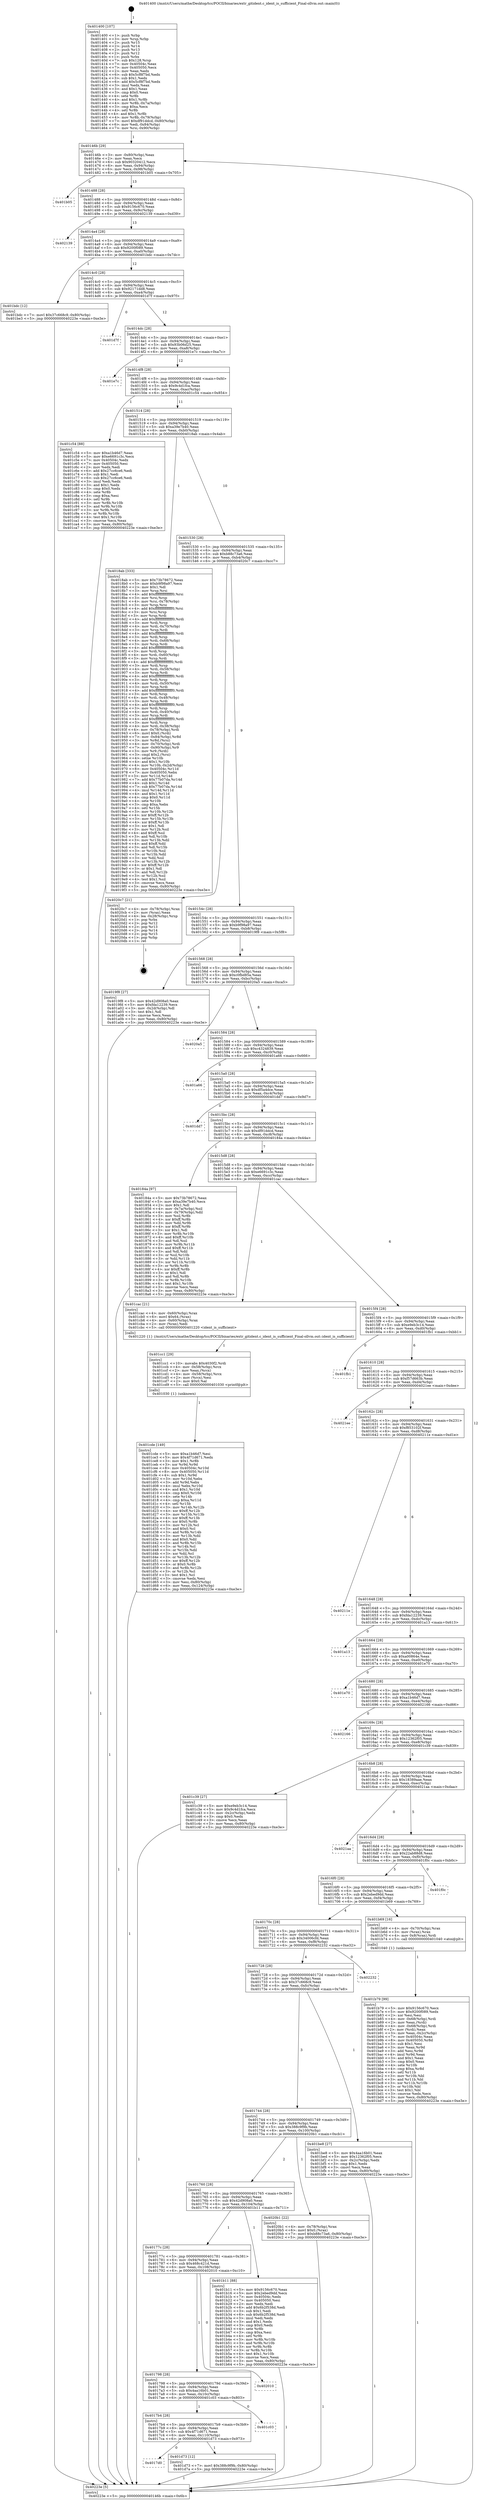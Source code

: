 digraph "0x401400" {
  label = "0x401400 (/mnt/c/Users/mathe/Desktop/tcc/POCII/binaries/extr_gitident.c_ident_is_sufficient_Final-ollvm.out::main(0))"
  labelloc = "t"
  node[shape=record]

  Entry [label="",width=0.3,height=0.3,shape=circle,fillcolor=black,style=filled]
  "0x40146b" [label="{
     0x40146b [29]\l
     | [instrs]\l
     &nbsp;&nbsp;0x40146b \<+3\>: mov -0x80(%rbp),%eax\l
     &nbsp;&nbsp;0x40146e \<+2\>: mov %eax,%ecx\l
     &nbsp;&nbsp;0x401470 \<+6\>: sub $0x90320412,%ecx\l
     &nbsp;&nbsp;0x401476 \<+6\>: mov %eax,-0x94(%rbp)\l
     &nbsp;&nbsp;0x40147c \<+6\>: mov %ecx,-0x98(%rbp)\l
     &nbsp;&nbsp;0x401482 \<+6\>: je 0000000000401b05 \<main+0x705\>\l
  }"]
  "0x401b05" [label="{
     0x401b05\l
  }", style=dashed]
  "0x401488" [label="{
     0x401488 [28]\l
     | [instrs]\l
     &nbsp;&nbsp;0x401488 \<+5\>: jmp 000000000040148d \<main+0x8d\>\l
     &nbsp;&nbsp;0x40148d \<+6\>: mov -0x94(%rbp),%eax\l
     &nbsp;&nbsp;0x401493 \<+5\>: sub $0x9156c670,%eax\l
     &nbsp;&nbsp;0x401498 \<+6\>: mov %eax,-0x9c(%rbp)\l
     &nbsp;&nbsp;0x40149e \<+6\>: je 0000000000402139 \<main+0xd39\>\l
  }"]
  Exit [label="",width=0.3,height=0.3,shape=circle,fillcolor=black,style=filled,peripheries=2]
  "0x402139" [label="{
     0x402139\l
  }", style=dashed]
  "0x4014a4" [label="{
     0x4014a4 [28]\l
     | [instrs]\l
     &nbsp;&nbsp;0x4014a4 \<+5\>: jmp 00000000004014a9 \<main+0xa9\>\l
     &nbsp;&nbsp;0x4014a9 \<+6\>: mov -0x94(%rbp),%eax\l
     &nbsp;&nbsp;0x4014af \<+5\>: sub $0x9200f089,%eax\l
     &nbsp;&nbsp;0x4014b4 \<+6\>: mov %eax,-0xa0(%rbp)\l
     &nbsp;&nbsp;0x4014ba \<+6\>: je 0000000000401bdc \<main+0x7dc\>\l
  }"]
  "0x4017d0" [label="{
     0x4017d0\l
  }", style=dashed]
  "0x401bdc" [label="{
     0x401bdc [12]\l
     | [instrs]\l
     &nbsp;&nbsp;0x401bdc \<+7\>: movl $0x37c668c9,-0x80(%rbp)\l
     &nbsp;&nbsp;0x401be3 \<+5\>: jmp 000000000040223e \<main+0xe3e\>\l
  }"]
  "0x4014c0" [label="{
     0x4014c0 [28]\l
     | [instrs]\l
     &nbsp;&nbsp;0x4014c0 \<+5\>: jmp 00000000004014c5 \<main+0xc5\>\l
     &nbsp;&nbsp;0x4014c5 \<+6\>: mov -0x94(%rbp),%eax\l
     &nbsp;&nbsp;0x4014cb \<+5\>: sub $0x92171dd8,%eax\l
     &nbsp;&nbsp;0x4014d0 \<+6\>: mov %eax,-0xa4(%rbp)\l
     &nbsp;&nbsp;0x4014d6 \<+6\>: je 0000000000401d7f \<main+0x97f\>\l
  }"]
  "0x401d73" [label="{
     0x401d73 [12]\l
     | [instrs]\l
     &nbsp;&nbsp;0x401d73 \<+7\>: movl $0x388c9f9b,-0x80(%rbp)\l
     &nbsp;&nbsp;0x401d7a \<+5\>: jmp 000000000040223e \<main+0xe3e\>\l
  }"]
  "0x401d7f" [label="{
     0x401d7f\l
  }", style=dashed]
  "0x4014dc" [label="{
     0x4014dc [28]\l
     | [instrs]\l
     &nbsp;&nbsp;0x4014dc \<+5\>: jmp 00000000004014e1 \<main+0xe1\>\l
     &nbsp;&nbsp;0x4014e1 \<+6\>: mov -0x94(%rbp),%eax\l
     &nbsp;&nbsp;0x4014e7 \<+5\>: sub $0x93b06d25,%eax\l
     &nbsp;&nbsp;0x4014ec \<+6\>: mov %eax,-0xa8(%rbp)\l
     &nbsp;&nbsp;0x4014f2 \<+6\>: je 0000000000401e7c \<main+0xa7c\>\l
  }"]
  "0x4017b4" [label="{
     0x4017b4 [28]\l
     | [instrs]\l
     &nbsp;&nbsp;0x4017b4 \<+5\>: jmp 00000000004017b9 \<main+0x3b9\>\l
     &nbsp;&nbsp;0x4017b9 \<+6\>: mov -0x94(%rbp),%eax\l
     &nbsp;&nbsp;0x4017bf \<+5\>: sub $0x4f71d671,%eax\l
     &nbsp;&nbsp;0x4017c4 \<+6\>: mov %eax,-0x110(%rbp)\l
     &nbsp;&nbsp;0x4017ca \<+6\>: je 0000000000401d73 \<main+0x973\>\l
  }"]
  "0x401e7c" [label="{
     0x401e7c\l
  }", style=dashed]
  "0x4014f8" [label="{
     0x4014f8 [28]\l
     | [instrs]\l
     &nbsp;&nbsp;0x4014f8 \<+5\>: jmp 00000000004014fd \<main+0xfd\>\l
     &nbsp;&nbsp;0x4014fd \<+6\>: mov -0x94(%rbp),%eax\l
     &nbsp;&nbsp;0x401503 \<+5\>: sub $0x9c4d1fca,%eax\l
     &nbsp;&nbsp;0x401508 \<+6\>: mov %eax,-0xac(%rbp)\l
     &nbsp;&nbsp;0x40150e \<+6\>: je 0000000000401c54 \<main+0x854\>\l
  }"]
  "0x401c03" [label="{
     0x401c03\l
  }", style=dashed]
  "0x401c54" [label="{
     0x401c54 [88]\l
     | [instrs]\l
     &nbsp;&nbsp;0x401c54 \<+5\>: mov $0xa1b46d7,%eax\l
     &nbsp;&nbsp;0x401c59 \<+5\>: mov $0xe6691c3c,%ecx\l
     &nbsp;&nbsp;0x401c5e \<+7\>: mov 0x40504c,%edx\l
     &nbsp;&nbsp;0x401c65 \<+7\>: mov 0x405050,%esi\l
     &nbsp;&nbsp;0x401c6c \<+2\>: mov %edx,%edi\l
     &nbsp;&nbsp;0x401c6e \<+6\>: add $0x27cc6ce6,%edi\l
     &nbsp;&nbsp;0x401c74 \<+3\>: sub $0x1,%edi\l
     &nbsp;&nbsp;0x401c77 \<+6\>: sub $0x27cc6ce6,%edi\l
     &nbsp;&nbsp;0x401c7d \<+3\>: imul %edi,%edx\l
     &nbsp;&nbsp;0x401c80 \<+3\>: and $0x1,%edx\l
     &nbsp;&nbsp;0x401c83 \<+3\>: cmp $0x0,%edx\l
     &nbsp;&nbsp;0x401c86 \<+4\>: sete %r8b\l
     &nbsp;&nbsp;0x401c8a \<+3\>: cmp $0xa,%esi\l
     &nbsp;&nbsp;0x401c8d \<+4\>: setl %r9b\l
     &nbsp;&nbsp;0x401c91 \<+3\>: mov %r8b,%r10b\l
     &nbsp;&nbsp;0x401c94 \<+3\>: and %r9b,%r10b\l
     &nbsp;&nbsp;0x401c97 \<+3\>: xor %r9b,%r8b\l
     &nbsp;&nbsp;0x401c9a \<+3\>: or %r8b,%r10b\l
     &nbsp;&nbsp;0x401c9d \<+4\>: test $0x1,%r10b\l
     &nbsp;&nbsp;0x401ca1 \<+3\>: cmovne %ecx,%eax\l
     &nbsp;&nbsp;0x401ca4 \<+3\>: mov %eax,-0x80(%rbp)\l
     &nbsp;&nbsp;0x401ca7 \<+5\>: jmp 000000000040223e \<main+0xe3e\>\l
  }"]
  "0x401514" [label="{
     0x401514 [28]\l
     | [instrs]\l
     &nbsp;&nbsp;0x401514 \<+5\>: jmp 0000000000401519 \<main+0x119\>\l
     &nbsp;&nbsp;0x401519 \<+6\>: mov -0x94(%rbp),%eax\l
     &nbsp;&nbsp;0x40151f \<+5\>: sub $0xa39e7b40,%eax\l
     &nbsp;&nbsp;0x401524 \<+6\>: mov %eax,-0xb0(%rbp)\l
     &nbsp;&nbsp;0x40152a \<+6\>: je 00000000004018ab \<main+0x4ab\>\l
  }"]
  "0x401798" [label="{
     0x401798 [28]\l
     | [instrs]\l
     &nbsp;&nbsp;0x401798 \<+5\>: jmp 000000000040179d \<main+0x39d\>\l
     &nbsp;&nbsp;0x40179d \<+6\>: mov -0x94(%rbp),%eax\l
     &nbsp;&nbsp;0x4017a3 \<+5\>: sub $0x4aa16b01,%eax\l
     &nbsp;&nbsp;0x4017a8 \<+6\>: mov %eax,-0x10c(%rbp)\l
     &nbsp;&nbsp;0x4017ae \<+6\>: je 0000000000401c03 \<main+0x803\>\l
  }"]
  "0x4018ab" [label="{
     0x4018ab [333]\l
     | [instrs]\l
     &nbsp;&nbsp;0x4018ab \<+5\>: mov $0x73b78672,%eax\l
     &nbsp;&nbsp;0x4018b0 \<+5\>: mov $0xb9f98a97,%ecx\l
     &nbsp;&nbsp;0x4018b5 \<+2\>: mov $0x1,%dl\l
     &nbsp;&nbsp;0x4018b7 \<+3\>: mov %rsp,%rsi\l
     &nbsp;&nbsp;0x4018ba \<+4\>: add $0xfffffffffffffff0,%rsi\l
     &nbsp;&nbsp;0x4018be \<+3\>: mov %rsi,%rsp\l
     &nbsp;&nbsp;0x4018c1 \<+4\>: mov %rsi,-0x78(%rbp)\l
     &nbsp;&nbsp;0x4018c5 \<+3\>: mov %rsp,%rsi\l
     &nbsp;&nbsp;0x4018c8 \<+4\>: add $0xfffffffffffffff0,%rsi\l
     &nbsp;&nbsp;0x4018cc \<+3\>: mov %rsi,%rsp\l
     &nbsp;&nbsp;0x4018cf \<+3\>: mov %rsp,%rdi\l
     &nbsp;&nbsp;0x4018d2 \<+4\>: add $0xfffffffffffffff0,%rdi\l
     &nbsp;&nbsp;0x4018d6 \<+3\>: mov %rdi,%rsp\l
     &nbsp;&nbsp;0x4018d9 \<+4\>: mov %rdi,-0x70(%rbp)\l
     &nbsp;&nbsp;0x4018dd \<+3\>: mov %rsp,%rdi\l
     &nbsp;&nbsp;0x4018e0 \<+4\>: add $0xfffffffffffffff0,%rdi\l
     &nbsp;&nbsp;0x4018e4 \<+3\>: mov %rdi,%rsp\l
     &nbsp;&nbsp;0x4018e7 \<+4\>: mov %rdi,-0x68(%rbp)\l
     &nbsp;&nbsp;0x4018eb \<+3\>: mov %rsp,%rdi\l
     &nbsp;&nbsp;0x4018ee \<+4\>: add $0xfffffffffffffff0,%rdi\l
     &nbsp;&nbsp;0x4018f2 \<+3\>: mov %rdi,%rsp\l
     &nbsp;&nbsp;0x4018f5 \<+4\>: mov %rdi,-0x60(%rbp)\l
     &nbsp;&nbsp;0x4018f9 \<+3\>: mov %rsp,%rdi\l
     &nbsp;&nbsp;0x4018fc \<+4\>: add $0xfffffffffffffff0,%rdi\l
     &nbsp;&nbsp;0x401900 \<+3\>: mov %rdi,%rsp\l
     &nbsp;&nbsp;0x401903 \<+4\>: mov %rdi,-0x58(%rbp)\l
     &nbsp;&nbsp;0x401907 \<+3\>: mov %rsp,%rdi\l
     &nbsp;&nbsp;0x40190a \<+4\>: add $0xfffffffffffffff0,%rdi\l
     &nbsp;&nbsp;0x40190e \<+3\>: mov %rdi,%rsp\l
     &nbsp;&nbsp;0x401911 \<+4\>: mov %rdi,-0x50(%rbp)\l
     &nbsp;&nbsp;0x401915 \<+3\>: mov %rsp,%rdi\l
     &nbsp;&nbsp;0x401918 \<+4\>: add $0xfffffffffffffff0,%rdi\l
     &nbsp;&nbsp;0x40191c \<+3\>: mov %rdi,%rsp\l
     &nbsp;&nbsp;0x40191f \<+4\>: mov %rdi,-0x48(%rbp)\l
     &nbsp;&nbsp;0x401923 \<+3\>: mov %rsp,%rdi\l
     &nbsp;&nbsp;0x401926 \<+4\>: add $0xfffffffffffffff0,%rdi\l
     &nbsp;&nbsp;0x40192a \<+3\>: mov %rdi,%rsp\l
     &nbsp;&nbsp;0x40192d \<+4\>: mov %rdi,-0x40(%rbp)\l
     &nbsp;&nbsp;0x401931 \<+3\>: mov %rsp,%rdi\l
     &nbsp;&nbsp;0x401934 \<+4\>: add $0xfffffffffffffff0,%rdi\l
     &nbsp;&nbsp;0x401938 \<+3\>: mov %rdi,%rsp\l
     &nbsp;&nbsp;0x40193b \<+4\>: mov %rdi,-0x38(%rbp)\l
     &nbsp;&nbsp;0x40193f \<+4\>: mov -0x78(%rbp),%rdi\l
     &nbsp;&nbsp;0x401943 \<+6\>: movl $0x0,(%rdi)\l
     &nbsp;&nbsp;0x401949 \<+7\>: mov -0x84(%rbp),%r8d\l
     &nbsp;&nbsp;0x401950 \<+3\>: mov %r8d,(%rsi)\l
     &nbsp;&nbsp;0x401953 \<+4\>: mov -0x70(%rbp),%rdi\l
     &nbsp;&nbsp;0x401957 \<+7\>: mov -0x90(%rbp),%r9\l
     &nbsp;&nbsp;0x40195e \<+3\>: mov %r9,(%rdi)\l
     &nbsp;&nbsp;0x401961 \<+3\>: cmpl $0x2,(%rsi)\l
     &nbsp;&nbsp;0x401964 \<+4\>: setne %r10b\l
     &nbsp;&nbsp;0x401968 \<+4\>: and $0x1,%r10b\l
     &nbsp;&nbsp;0x40196c \<+4\>: mov %r10b,-0x2d(%rbp)\l
     &nbsp;&nbsp;0x401970 \<+8\>: mov 0x40504c,%r11d\l
     &nbsp;&nbsp;0x401978 \<+7\>: mov 0x405050,%ebx\l
     &nbsp;&nbsp;0x40197f \<+3\>: mov %r11d,%r14d\l
     &nbsp;&nbsp;0x401982 \<+7\>: add $0x77b07da,%r14d\l
     &nbsp;&nbsp;0x401989 \<+4\>: sub $0x1,%r14d\l
     &nbsp;&nbsp;0x40198d \<+7\>: sub $0x77b07da,%r14d\l
     &nbsp;&nbsp;0x401994 \<+4\>: imul %r14d,%r11d\l
     &nbsp;&nbsp;0x401998 \<+4\>: and $0x1,%r11d\l
     &nbsp;&nbsp;0x40199c \<+4\>: cmp $0x0,%r11d\l
     &nbsp;&nbsp;0x4019a0 \<+4\>: sete %r10b\l
     &nbsp;&nbsp;0x4019a4 \<+3\>: cmp $0xa,%ebx\l
     &nbsp;&nbsp;0x4019a7 \<+4\>: setl %r15b\l
     &nbsp;&nbsp;0x4019ab \<+3\>: mov %r10b,%r12b\l
     &nbsp;&nbsp;0x4019ae \<+4\>: xor $0xff,%r12b\l
     &nbsp;&nbsp;0x4019b2 \<+3\>: mov %r15b,%r13b\l
     &nbsp;&nbsp;0x4019b5 \<+4\>: xor $0xff,%r13b\l
     &nbsp;&nbsp;0x4019b9 \<+3\>: xor $0x1,%dl\l
     &nbsp;&nbsp;0x4019bc \<+3\>: mov %r12b,%sil\l
     &nbsp;&nbsp;0x4019bf \<+4\>: and $0xff,%sil\l
     &nbsp;&nbsp;0x4019c3 \<+3\>: and %dl,%r10b\l
     &nbsp;&nbsp;0x4019c6 \<+3\>: mov %r13b,%dil\l
     &nbsp;&nbsp;0x4019c9 \<+4\>: and $0xff,%dil\l
     &nbsp;&nbsp;0x4019cd \<+3\>: and %dl,%r15b\l
     &nbsp;&nbsp;0x4019d0 \<+3\>: or %r10b,%sil\l
     &nbsp;&nbsp;0x4019d3 \<+3\>: or %r15b,%dil\l
     &nbsp;&nbsp;0x4019d6 \<+3\>: xor %dil,%sil\l
     &nbsp;&nbsp;0x4019d9 \<+3\>: or %r13b,%r12b\l
     &nbsp;&nbsp;0x4019dc \<+4\>: xor $0xff,%r12b\l
     &nbsp;&nbsp;0x4019e0 \<+3\>: or $0x1,%dl\l
     &nbsp;&nbsp;0x4019e3 \<+3\>: and %dl,%r12b\l
     &nbsp;&nbsp;0x4019e6 \<+3\>: or %r12b,%sil\l
     &nbsp;&nbsp;0x4019e9 \<+4\>: test $0x1,%sil\l
     &nbsp;&nbsp;0x4019ed \<+3\>: cmovne %ecx,%eax\l
     &nbsp;&nbsp;0x4019f0 \<+3\>: mov %eax,-0x80(%rbp)\l
     &nbsp;&nbsp;0x4019f3 \<+5\>: jmp 000000000040223e \<main+0xe3e\>\l
  }"]
  "0x401530" [label="{
     0x401530 [28]\l
     | [instrs]\l
     &nbsp;&nbsp;0x401530 \<+5\>: jmp 0000000000401535 \<main+0x135\>\l
     &nbsp;&nbsp;0x401535 \<+6\>: mov -0x94(%rbp),%eax\l
     &nbsp;&nbsp;0x40153b \<+5\>: sub $0xb88c73a6,%eax\l
     &nbsp;&nbsp;0x401540 \<+6\>: mov %eax,-0xb4(%rbp)\l
     &nbsp;&nbsp;0x401546 \<+6\>: je 00000000004020c7 \<main+0xcc7\>\l
  }"]
  "0x402010" [label="{
     0x402010\l
  }", style=dashed]
  "0x4020c7" [label="{
     0x4020c7 [21]\l
     | [instrs]\l
     &nbsp;&nbsp;0x4020c7 \<+4\>: mov -0x78(%rbp),%rax\l
     &nbsp;&nbsp;0x4020cb \<+2\>: mov (%rax),%eax\l
     &nbsp;&nbsp;0x4020cd \<+4\>: lea -0x28(%rbp),%rsp\l
     &nbsp;&nbsp;0x4020d1 \<+1\>: pop %rbx\l
     &nbsp;&nbsp;0x4020d2 \<+2\>: pop %r12\l
     &nbsp;&nbsp;0x4020d4 \<+2\>: pop %r13\l
     &nbsp;&nbsp;0x4020d6 \<+2\>: pop %r14\l
     &nbsp;&nbsp;0x4020d8 \<+2\>: pop %r15\l
     &nbsp;&nbsp;0x4020da \<+1\>: pop %rbp\l
     &nbsp;&nbsp;0x4020db \<+1\>: ret\l
  }"]
  "0x40154c" [label="{
     0x40154c [28]\l
     | [instrs]\l
     &nbsp;&nbsp;0x40154c \<+5\>: jmp 0000000000401551 \<main+0x151\>\l
     &nbsp;&nbsp;0x401551 \<+6\>: mov -0x94(%rbp),%eax\l
     &nbsp;&nbsp;0x401557 \<+5\>: sub $0xb9f98a97,%eax\l
     &nbsp;&nbsp;0x40155c \<+6\>: mov %eax,-0xb8(%rbp)\l
     &nbsp;&nbsp;0x401562 \<+6\>: je 00000000004019f8 \<main+0x5f8\>\l
  }"]
  "0x401cde" [label="{
     0x401cde [149]\l
     | [instrs]\l
     &nbsp;&nbsp;0x401cde \<+5\>: mov $0xa1b46d7,%esi\l
     &nbsp;&nbsp;0x401ce3 \<+5\>: mov $0x4f71d671,%edx\l
     &nbsp;&nbsp;0x401ce8 \<+3\>: mov $0x1,%r8b\l
     &nbsp;&nbsp;0x401ceb \<+3\>: xor %r9d,%r9d\l
     &nbsp;&nbsp;0x401cee \<+8\>: mov 0x40504c,%r10d\l
     &nbsp;&nbsp;0x401cf6 \<+8\>: mov 0x405050,%r11d\l
     &nbsp;&nbsp;0x401cfe \<+4\>: sub $0x1,%r9d\l
     &nbsp;&nbsp;0x401d02 \<+3\>: mov %r10d,%ebx\l
     &nbsp;&nbsp;0x401d05 \<+3\>: add %r9d,%ebx\l
     &nbsp;&nbsp;0x401d08 \<+4\>: imul %ebx,%r10d\l
     &nbsp;&nbsp;0x401d0c \<+4\>: and $0x1,%r10d\l
     &nbsp;&nbsp;0x401d10 \<+4\>: cmp $0x0,%r10d\l
     &nbsp;&nbsp;0x401d14 \<+4\>: sete %r14b\l
     &nbsp;&nbsp;0x401d18 \<+4\>: cmp $0xa,%r11d\l
     &nbsp;&nbsp;0x401d1c \<+4\>: setl %r15b\l
     &nbsp;&nbsp;0x401d20 \<+3\>: mov %r14b,%r12b\l
     &nbsp;&nbsp;0x401d23 \<+4\>: xor $0xff,%r12b\l
     &nbsp;&nbsp;0x401d27 \<+3\>: mov %r15b,%r13b\l
     &nbsp;&nbsp;0x401d2a \<+4\>: xor $0xff,%r13b\l
     &nbsp;&nbsp;0x401d2e \<+4\>: xor $0x0,%r8b\l
     &nbsp;&nbsp;0x401d32 \<+3\>: mov %r12b,%cl\l
     &nbsp;&nbsp;0x401d35 \<+3\>: and $0x0,%cl\l
     &nbsp;&nbsp;0x401d38 \<+3\>: and %r8b,%r14b\l
     &nbsp;&nbsp;0x401d3b \<+3\>: mov %r13b,%dil\l
     &nbsp;&nbsp;0x401d3e \<+4\>: and $0x0,%dil\l
     &nbsp;&nbsp;0x401d42 \<+3\>: and %r8b,%r15b\l
     &nbsp;&nbsp;0x401d45 \<+3\>: or %r14b,%cl\l
     &nbsp;&nbsp;0x401d48 \<+3\>: or %r15b,%dil\l
     &nbsp;&nbsp;0x401d4b \<+3\>: xor %dil,%cl\l
     &nbsp;&nbsp;0x401d4e \<+3\>: or %r13b,%r12b\l
     &nbsp;&nbsp;0x401d51 \<+4\>: xor $0xff,%r12b\l
     &nbsp;&nbsp;0x401d55 \<+4\>: or $0x0,%r8b\l
     &nbsp;&nbsp;0x401d59 \<+3\>: and %r8b,%r12b\l
     &nbsp;&nbsp;0x401d5c \<+3\>: or %r12b,%cl\l
     &nbsp;&nbsp;0x401d5f \<+3\>: test $0x1,%cl\l
     &nbsp;&nbsp;0x401d62 \<+3\>: cmovne %edx,%esi\l
     &nbsp;&nbsp;0x401d65 \<+3\>: mov %esi,-0x80(%rbp)\l
     &nbsp;&nbsp;0x401d68 \<+6\>: mov %eax,-0x124(%rbp)\l
     &nbsp;&nbsp;0x401d6e \<+5\>: jmp 000000000040223e \<main+0xe3e\>\l
  }"]
  "0x4019f8" [label="{
     0x4019f8 [27]\l
     | [instrs]\l
     &nbsp;&nbsp;0x4019f8 \<+5\>: mov $0x42d908a0,%eax\l
     &nbsp;&nbsp;0x4019fd \<+5\>: mov $0xfda12239,%ecx\l
     &nbsp;&nbsp;0x401a02 \<+3\>: mov -0x2d(%rbp),%dl\l
     &nbsp;&nbsp;0x401a05 \<+3\>: test $0x1,%dl\l
     &nbsp;&nbsp;0x401a08 \<+3\>: cmovne %ecx,%eax\l
     &nbsp;&nbsp;0x401a0b \<+3\>: mov %eax,-0x80(%rbp)\l
     &nbsp;&nbsp;0x401a0e \<+5\>: jmp 000000000040223e \<main+0xe3e\>\l
  }"]
  "0x401568" [label="{
     0x401568 [28]\l
     | [instrs]\l
     &nbsp;&nbsp;0x401568 \<+5\>: jmp 000000000040156d \<main+0x16d\>\l
     &nbsp;&nbsp;0x40156d \<+6\>: mov -0x94(%rbp),%eax\l
     &nbsp;&nbsp;0x401573 \<+5\>: sub $0xc0fbd85a,%eax\l
     &nbsp;&nbsp;0x401578 \<+6\>: mov %eax,-0xbc(%rbp)\l
     &nbsp;&nbsp;0x40157e \<+6\>: je 00000000004020a5 \<main+0xca5\>\l
  }"]
  "0x401cc1" [label="{
     0x401cc1 [29]\l
     | [instrs]\l
     &nbsp;&nbsp;0x401cc1 \<+10\>: movabs $0x4030f2,%rdi\l
     &nbsp;&nbsp;0x401ccb \<+4\>: mov -0x58(%rbp),%rcx\l
     &nbsp;&nbsp;0x401ccf \<+2\>: mov %eax,(%rcx)\l
     &nbsp;&nbsp;0x401cd1 \<+4\>: mov -0x58(%rbp),%rcx\l
     &nbsp;&nbsp;0x401cd5 \<+2\>: mov (%rcx),%esi\l
     &nbsp;&nbsp;0x401cd7 \<+2\>: mov $0x0,%al\l
     &nbsp;&nbsp;0x401cd9 \<+5\>: call 0000000000401030 \<printf@plt\>\l
     | [calls]\l
     &nbsp;&nbsp;0x401030 \{1\} (unknown)\l
  }"]
  "0x4020a5" [label="{
     0x4020a5\l
  }", style=dashed]
  "0x401584" [label="{
     0x401584 [28]\l
     | [instrs]\l
     &nbsp;&nbsp;0x401584 \<+5\>: jmp 0000000000401589 \<main+0x189\>\l
     &nbsp;&nbsp;0x401589 \<+6\>: mov -0x94(%rbp),%eax\l
     &nbsp;&nbsp;0x40158f \<+5\>: sub $0xc4324839,%eax\l
     &nbsp;&nbsp;0x401594 \<+6\>: mov %eax,-0xc0(%rbp)\l
     &nbsp;&nbsp;0x40159a \<+6\>: je 0000000000401a66 \<main+0x666\>\l
  }"]
  "0x401b79" [label="{
     0x401b79 [99]\l
     | [instrs]\l
     &nbsp;&nbsp;0x401b79 \<+5\>: mov $0x9156c670,%ecx\l
     &nbsp;&nbsp;0x401b7e \<+5\>: mov $0x9200f089,%edx\l
     &nbsp;&nbsp;0x401b83 \<+2\>: xor %esi,%esi\l
     &nbsp;&nbsp;0x401b85 \<+4\>: mov -0x68(%rbp),%rdi\l
     &nbsp;&nbsp;0x401b89 \<+2\>: mov %eax,(%rdi)\l
     &nbsp;&nbsp;0x401b8b \<+4\>: mov -0x68(%rbp),%rdi\l
     &nbsp;&nbsp;0x401b8f \<+2\>: mov (%rdi),%eax\l
     &nbsp;&nbsp;0x401b91 \<+3\>: mov %eax,-0x2c(%rbp)\l
     &nbsp;&nbsp;0x401b94 \<+7\>: mov 0x40504c,%eax\l
     &nbsp;&nbsp;0x401b9b \<+8\>: mov 0x405050,%r8d\l
     &nbsp;&nbsp;0x401ba3 \<+3\>: sub $0x1,%esi\l
     &nbsp;&nbsp;0x401ba6 \<+3\>: mov %eax,%r9d\l
     &nbsp;&nbsp;0x401ba9 \<+3\>: add %esi,%r9d\l
     &nbsp;&nbsp;0x401bac \<+4\>: imul %r9d,%eax\l
     &nbsp;&nbsp;0x401bb0 \<+3\>: and $0x1,%eax\l
     &nbsp;&nbsp;0x401bb3 \<+3\>: cmp $0x0,%eax\l
     &nbsp;&nbsp;0x401bb6 \<+4\>: sete %r10b\l
     &nbsp;&nbsp;0x401bba \<+4\>: cmp $0xa,%r8d\l
     &nbsp;&nbsp;0x401bbe \<+4\>: setl %r11b\l
     &nbsp;&nbsp;0x401bc2 \<+3\>: mov %r10b,%bl\l
     &nbsp;&nbsp;0x401bc5 \<+3\>: and %r11b,%bl\l
     &nbsp;&nbsp;0x401bc8 \<+3\>: xor %r11b,%r10b\l
     &nbsp;&nbsp;0x401bcb \<+3\>: or %r10b,%bl\l
     &nbsp;&nbsp;0x401bce \<+3\>: test $0x1,%bl\l
     &nbsp;&nbsp;0x401bd1 \<+3\>: cmovne %edx,%ecx\l
     &nbsp;&nbsp;0x401bd4 \<+3\>: mov %ecx,-0x80(%rbp)\l
     &nbsp;&nbsp;0x401bd7 \<+5\>: jmp 000000000040223e \<main+0xe3e\>\l
  }"]
  "0x401a66" [label="{
     0x401a66\l
  }", style=dashed]
  "0x4015a0" [label="{
     0x4015a0 [28]\l
     | [instrs]\l
     &nbsp;&nbsp;0x4015a0 \<+5\>: jmp 00000000004015a5 \<main+0x1a5\>\l
     &nbsp;&nbsp;0x4015a5 \<+6\>: mov -0x94(%rbp),%eax\l
     &nbsp;&nbsp;0x4015ab \<+5\>: sub $0xdf5a4dce,%eax\l
     &nbsp;&nbsp;0x4015b0 \<+6\>: mov %eax,-0xc4(%rbp)\l
     &nbsp;&nbsp;0x4015b6 \<+6\>: je 0000000000401dd7 \<main+0x9d7\>\l
  }"]
  "0x40177c" [label="{
     0x40177c [28]\l
     | [instrs]\l
     &nbsp;&nbsp;0x40177c \<+5\>: jmp 0000000000401781 \<main+0x381\>\l
     &nbsp;&nbsp;0x401781 \<+6\>: mov -0x94(%rbp),%eax\l
     &nbsp;&nbsp;0x401787 \<+5\>: sub $0x468c421d,%eax\l
     &nbsp;&nbsp;0x40178c \<+6\>: mov %eax,-0x108(%rbp)\l
     &nbsp;&nbsp;0x401792 \<+6\>: je 0000000000402010 \<main+0xc10\>\l
  }"]
  "0x401dd7" [label="{
     0x401dd7\l
  }", style=dashed]
  "0x4015bc" [label="{
     0x4015bc [28]\l
     | [instrs]\l
     &nbsp;&nbsp;0x4015bc \<+5\>: jmp 00000000004015c1 \<main+0x1c1\>\l
     &nbsp;&nbsp;0x4015c1 \<+6\>: mov -0x94(%rbp),%eax\l
     &nbsp;&nbsp;0x4015c7 \<+5\>: sub $0xdf91ddcd,%eax\l
     &nbsp;&nbsp;0x4015cc \<+6\>: mov %eax,-0xc8(%rbp)\l
     &nbsp;&nbsp;0x4015d2 \<+6\>: je 000000000040184a \<main+0x44a\>\l
  }"]
  "0x401b11" [label="{
     0x401b11 [88]\l
     | [instrs]\l
     &nbsp;&nbsp;0x401b11 \<+5\>: mov $0x9156c670,%eax\l
     &nbsp;&nbsp;0x401b16 \<+5\>: mov $0x2ebed9dd,%ecx\l
     &nbsp;&nbsp;0x401b1b \<+7\>: mov 0x40504c,%edx\l
     &nbsp;&nbsp;0x401b22 \<+7\>: mov 0x405050,%esi\l
     &nbsp;&nbsp;0x401b29 \<+2\>: mov %edx,%edi\l
     &nbsp;&nbsp;0x401b2b \<+6\>: add $0x6b2f538d,%edi\l
     &nbsp;&nbsp;0x401b31 \<+3\>: sub $0x1,%edi\l
     &nbsp;&nbsp;0x401b34 \<+6\>: sub $0x6b2f538d,%edi\l
     &nbsp;&nbsp;0x401b3a \<+3\>: imul %edi,%edx\l
     &nbsp;&nbsp;0x401b3d \<+3\>: and $0x1,%edx\l
     &nbsp;&nbsp;0x401b40 \<+3\>: cmp $0x0,%edx\l
     &nbsp;&nbsp;0x401b43 \<+4\>: sete %r8b\l
     &nbsp;&nbsp;0x401b47 \<+3\>: cmp $0xa,%esi\l
     &nbsp;&nbsp;0x401b4a \<+4\>: setl %r9b\l
     &nbsp;&nbsp;0x401b4e \<+3\>: mov %r8b,%r10b\l
     &nbsp;&nbsp;0x401b51 \<+3\>: and %r9b,%r10b\l
     &nbsp;&nbsp;0x401b54 \<+3\>: xor %r9b,%r8b\l
     &nbsp;&nbsp;0x401b57 \<+3\>: or %r8b,%r10b\l
     &nbsp;&nbsp;0x401b5a \<+4\>: test $0x1,%r10b\l
     &nbsp;&nbsp;0x401b5e \<+3\>: cmovne %ecx,%eax\l
     &nbsp;&nbsp;0x401b61 \<+3\>: mov %eax,-0x80(%rbp)\l
     &nbsp;&nbsp;0x401b64 \<+5\>: jmp 000000000040223e \<main+0xe3e\>\l
  }"]
  "0x40184a" [label="{
     0x40184a [97]\l
     | [instrs]\l
     &nbsp;&nbsp;0x40184a \<+5\>: mov $0x73b78672,%eax\l
     &nbsp;&nbsp;0x40184f \<+5\>: mov $0xa39e7b40,%ecx\l
     &nbsp;&nbsp;0x401854 \<+2\>: mov $0x1,%dl\l
     &nbsp;&nbsp;0x401856 \<+4\>: mov -0x7a(%rbp),%sil\l
     &nbsp;&nbsp;0x40185a \<+4\>: mov -0x79(%rbp),%dil\l
     &nbsp;&nbsp;0x40185e \<+3\>: mov %sil,%r8b\l
     &nbsp;&nbsp;0x401861 \<+4\>: xor $0xff,%r8b\l
     &nbsp;&nbsp;0x401865 \<+3\>: mov %dil,%r9b\l
     &nbsp;&nbsp;0x401868 \<+4\>: xor $0xff,%r9b\l
     &nbsp;&nbsp;0x40186c \<+3\>: xor $0x1,%dl\l
     &nbsp;&nbsp;0x40186f \<+3\>: mov %r8b,%r10b\l
     &nbsp;&nbsp;0x401872 \<+4\>: and $0xff,%r10b\l
     &nbsp;&nbsp;0x401876 \<+3\>: and %dl,%sil\l
     &nbsp;&nbsp;0x401879 \<+3\>: mov %r9b,%r11b\l
     &nbsp;&nbsp;0x40187c \<+4\>: and $0xff,%r11b\l
     &nbsp;&nbsp;0x401880 \<+3\>: and %dl,%dil\l
     &nbsp;&nbsp;0x401883 \<+3\>: or %sil,%r10b\l
     &nbsp;&nbsp;0x401886 \<+3\>: or %dil,%r11b\l
     &nbsp;&nbsp;0x401889 \<+3\>: xor %r11b,%r10b\l
     &nbsp;&nbsp;0x40188c \<+3\>: or %r9b,%r8b\l
     &nbsp;&nbsp;0x40188f \<+4\>: xor $0xff,%r8b\l
     &nbsp;&nbsp;0x401893 \<+3\>: or $0x1,%dl\l
     &nbsp;&nbsp;0x401896 \<+3\>: and %dl,%r8b\l
     &nbsp;&nbsp;0x401899 \<+3\>: or %r8b,%r10b\l
     &nbsp;&nbsp;0x40189c \<+4\>: test $0x1,%r10b\l
     &nbsp;&nbsp;0x4018a0 \<+3\>: cmovne %ecx,%eax\l
     &nbsp;&nbsp;0x4018a3 \<+3\>: mov %eax,-0x80(%rbp)\l
     &nbsp;&nbsp;0x4018a6 \<+5\>: jmp 000000000040223e \<main+0xe3e\>\l
  }"]
  "0x4015d8" [label="{
     0x4015d8 [28]\l
     | [instrs]\l
     &nbsp;&nbsp;0x4015d8 \<+5\>: jmp 00000000004015dd \<main+0x1dd\>\l
     &nbsp;&nbsp;0x4015dd \<+6\>: mov -0x94(%rbp),%eax\l
     &nbsp;&nbsp;0x4015e3 \<+5\>: sub $0xe6691c3c,%eax\l
     &nbsp;&nbsp;0x4015e8 \<+6\>: mov %eax,-0xcc(%rbp)\l
     &nbsp;&nbsp;0x4015ee \<+6\>: je 0000000000401cac \<main+0x8ac\>\l
  }"]
  "0x40223e" [label="{
     0x40223e [5]\l
     | [instrs]\l
     &nbsp;&nbsp;0x40223e \<+5\>: jmp 000000000040146b \<main+0x6b\>\l
  }"]
  "0x401400" [label="{
     0x401400 [107]\l
     | [instrs]\l
     &nbsp;&nbsp;0x401400 \<+1\>: push %rbp\l
     &nbsp;&nbsp;0x401401 \<+3\>: mov %rsp,%rbp\l
     &nbsp;&nbsp;0x401404 \<+2\>: push %r15\l
     &nbsp;&nbsp;0x401406 \<+2\>: push %r14\l
     &nbsp;&nbsp;0x401408 \<+2\>: push %r13\l
     &nbsp;&nbsp;0x40140a \<+2\>: push %r12\l
     &nbsp;&nbsp;0x40140c \<+1\>: push %rbx\l
     &nbsp;&nbsp;0x40140d \<+7\>: sub $0x128,%rsp\l
     &nbsp;&nbsp;0x401414 \<+7\>: mov 0x40504c,%eax\l
     &nbsp;&nbsp;0x40141b \<+7\>: mov 0x405050,%ecx\l
     &nbsp;&nbsp;0x401422 \<+2\>: mov %eax,%edx\l
     &nbsp;&nbsp;0x401424 \<+6\>: sub $0x5cf8f7bd,%edx\l
     &nbsp;&nbsp;0x40142a \<+3\>: sub $0x1,%edx\l
     &nbsp;&nbsp;0x40142d \<+6\>: add $0x5cf8f7bd,%edx\l
     &nbsp;&nbsp;0x401433 \<+3\>: imul %edx,%eax\l
     &nbsp;&nbsp;0x401436 \<+3\>: and $0x1,%eax\l
     &nbsp;&nbsp;0x401439 \<+3\>: cmp $0x0,%eax\l
     &nbsp;&nbsp;0x40143c \<+4\>: sete %r8b\l
     &nbsp;&nbsp;0x401440 \<+4\>: and $0x1,%r8b\l
     &nbsp;&nbsp;0x401444 \<+4\>: mov %r8b,-0x7a(%rbp)\l
     &nbsp;&nbsp;0x401448 \<+3\>: cmp $0xa,%ecx\l
     &nbsp;&nbsp;0x40144b \<+4\>: setl %r8b\l
     &nbsp;&nbsp;0x40144f \<+4\>: and $0x1,%r8b\l
     &nbsp;&nbsp;0x401453 \<+4\>: mov %r8b,-0x79(%rbp)\l
     &nbsp;&nbsp;0x401457 \<+7\>: movl $0xdf91ddcd,-0x80(%rbp)\l
     &nbsp;&nbsp;0x40145e \<+6\>: mov %edi,-0x84(%rbp)\l
     &nbsp;&nbsp;0x401464 \<+7\>: mov %rsi,-0x90(%rbp)\l
  }"]
  "0x401760" [label="{
     0x401760 [28]\l
     | [instrs]\l
     &nbsp;&nbsp;0x401760 \<+5\>: jmp 0000000000401765 \<main+0x365\>\l
     &nbsp;&nbsp;0x401765 \<+6\>: mov -0x94(%rbp),%eax\l
     &nbsp;&nbsp;0x40176b \<+5\>: sub $0x42d908a0,%eax\l
     &nbsp;&nbsp;0x401770 \<+6\>: mov %eax,-0x104(%rbp)\l
     &nbsp;&nbsp;0x401776 \<+6\>: je 0000000000401b11 \<main+0x711\>\l
  }"]
  "0x4020b1" [label="{
     0x4020b1 [22]\l
     | [instrs]\l
     &nbsp;&nbsp;0x4020b1 \<+4\>: mov -0x78(%rbp),%rax\l
     &nbsp;&nbsp;0x4020b5 \<+6\>: movl $0x0,(%rax)\l
     &nbsp;&nbsp;0x4020bb \<+7\>: movl $0xb88c73a6,-0x80(%rbp)\l
     &nbsp;&nbsp;0x4020c2 \<+5\>: jmp 000000000040223e \<main+0xe3e\>\l
  }"]
  "0x401cac" [label="{
     0x401cac [21]\l
     | [instrs]\l
     &nbsp;&nbsp;0x401cac \<+4\>: mov -0x60(%rbp),%rax\l
     &nbsp;&nbsp;0x401cb0 \<+6\>: movl $0x64,(%rax)\l
     &nbsp;&nbsp;0x401cb6 \<+4\>: mov -0x60(%rbp),%rax\l
     &nbsp;&nbsp;0x401cba \<+2\>: mov (%rax),%edi\l
     &nbsp;&nbsp;0x401cbc \<+5\>: call 0000000000401220 \<ident_is_sufficient\>\l
     | [calls]\l
     &nbsp;&nbsp;0x401220 \{1\} (/mnt/c/Users/mathe/Desktop/tcc/POCII/binaries/extr_gitident.c_ident_is_sufficient_Final-ollvm.out::ident_is_sufficient)\l
  }"]
  "0x4015f4" [label="{
     0x4015f4 [28]\l
     | [instrs]\l
     &nbsp;&nbsp;0x4015f4 \<+5\>: jmp 00000000004015f9 \<main+0x1f9\>\l
     &nbsp;&nbsp;0x4015f9 \<+6\>: mov -0x94(%rbp),%eax\l
     &nbsp;&nbsp;0x4015ff \<+5\>: sub $0xe9eb3c14,%eax\l
     &nbsp;&nbsp;0x401604 \<+6\>: mov %eax,-0xd0(%rbp)\l
     &nbsp;&nbsp;0x40160a \<+6\>: je 0000000000401fb1 \<main+0xbb1\>\l
  }"]
  "0x401744" [label="{
     0x401744 [28]\l
     | [instrs]\l
     &nbsp;&nbsp;0x401744 \<+5\>: jmp 0000000000401749 \<main+0x349\>\l
     &nbsp;&nbsp;0x401749 \<+6\>: mov -0x94(%rbp),%eax\l
     &nbsp;&nbsp;0x40174f \<+5\>: sub $0x388c9f9b,%eax\l
     &nbsp;&nbsp;0x401754 \<+6\>: mov %eax,-0x100(%rbp)\l
     &nbsp;&nbsp;0x40175a \<+6\>: je 00000000004020b1 \<main+0xcb1\>\l
  }"]
  "0x401fb1" [label="{
     0x401fb1\l
  }", style=dashed]
  "0x401610" [label="{
     0x401610 [28]\l
     | [instrs]\l
     &nbsp;&nbsp;0x401610 \<+5\>: jmp 0000000000401615 \<main+0x215\>\l
     &nbsp;&nbsp;0x401615 \<+6\>: mov -0x94(%rbp),%eax\l
     &nbsp;&nbsp;0x40161b \<+5\>: sub $0xf57d663b,%eax\l
     &nbsp;&nbsp;0x401620 \<+6\>: mov %eax,-0xd4(%rbp)\l
     &nbsp;&nbsp;0x401626 \<+6\>: je 00000000004021ee \<main+0xdee\>\l
  }"]
  "0x401be8" [label="{
     0x401be8 [27]\l
     | [instrs]\l
     &nbsp;&nbsp;0x401be8 \<+5\>: mov $0x4aa16b01,%eax\l
     &nbsp;&nbsp;0x401bed \<+5\>: mov $0x12362f05,%ecx\l
     &nbsp;&nbsp;0x401bf2 \<+3\>: mov -0x2c(%rbp),%edx\l
     &nbsp;&nbsp;0x401bf5 \<+3\>: cmp $0x1,%edx\l
     &nbsp;&nbsp;0x401bf8 \<+3\>: cmovl %ecx,%eax\l
     &nbsp;&nbsp;0x401bfb \<+3\>: mov %eax,-0x80(%rbp)\l
     &nbsp;&nbsp;0x401bfe \<+5\>: jmp 000000000040223e \<main+0xe3e\>\l
  }"]
  "0x4021ee" [label="{
     0x4021ee\l
  }", style=dashed]
  "0x40162c" [label="{
     0x40162c [28]\l
     | [instrs]\l
     &nbsp;&nbsp;0x40162c \<+5\>: jmp 0000000000401631 \<main+0x231\>\l
     &nbsp;&nbsp;0x401631 \<+6\>: mov -0x94(%rbp),%eax\l
     &nbsp;&nbsp;0x401637 \<+5\>: sub $0xf853102f,%eax\l
     &nbsp;&nbsp;0x40163c \<+6\>: mov %eax,-0xd8(%rbp)\l
     &nbsp;&nbsp;0x401642 \<+6\>: je 000000000040211e \<main+0xd1e\>\l
  }"]
  "0x401728" [label="{
     0x401728 [28]\l
     | [instrs]\l
     &nbsp;&nbsp;0x401728 \<+5\>: jmp 000000000040172d \<main+0x32d\>\l
     &nbsp;&nbsp;0x40172d \<+6\>: mov -0x94(%rbp),%eax\l
     &nbsp;&nbsp;0x401733 \<+5\>: sub $0x37c668c9,%eax\l
     &nbsp;&nbsp;0x401738 \<+6\>: mov %eax,-0xfc(%rbp)\l
     &nbsp;&nbsp;0x40173e \<+6\>: je 0000000000401be8 \<main+0x7e8\>\l
  }"]
  "0x40211e" [label="{
     0x40211e\l
  }", style=dashed]
  "0x401648" [label="{
     0x401648 [28]\l
     | [instrs]\l
     &nbsp;&nbsp;0x401648 \<+5\>: jmp 000000000040164d \<main+0x24d\>\l
     &nbsp;&nbsp;0x40164d \<+6\>: mov -0x94(%rbp),%eax\l
     &nbsp;&nbsp;0x401653 \<+5\>: sub $0xfda12239,%eax\l
     &nbsp;&nbsp;0x401658 \<+6\>: mov %eax,-0xdc(%rbp)\l
     &nbsp;&nbsp;0x40165e \<+6\>: je 0000000000401a13 \<main+0x613\>\l
  }"]
  "0x402232" [label="{
     0x402232\l
  }", style=dashed]
  "0x401a13" [label="{
     0x401a13\l
  }", style=dashed]
  "0x401664" [label="{
     0x401664 [28]\l
     | [instrs]\l
     &nbsp;&nbsp;0x401664 \<+5\>: jmp 0000000000401669 \<main+0x269\>\l
     &nbsp;&nbsp;0x401669 \<+6\>: mov -0x94(%rbp),%eax\l
     &nbsp;&nbsp;0x40166f \<+5\>: sub $0xa00864e,%eax\l
     &nbsp;&nbsp;0x401674 \<+6\>: mov %eax,-0xe0(%rbp)\l
     &nbsp;&nbsp;0x40167a \<+6\>: je 0000000000401e70 \<main+0xa70\>\l
  }"]
  "0x40170c" [label="{
     0x40170c [28]\l
     | [instrs]\l
     &nbsp;&nbsp;0x40170c \<+5\>: jmp 0000000000401711 \<main+0x311\>\l
     &nbsp;&nbsp;0x401711 \<+6\>: mov -0x94(%rbp),%eax\l
     &nbsp;&nbsp;0x401717 \<+5\>: sub $0x34006cfd,%eax\l
     &nbsp;&nbsp;0x40171c \<+6\>: mov %eax,-0xf8(%rbp)\l
     &nbsp;&nbsp;0x401722 \<+6\>: je 0000000000402232 \<main+0xe32\>\l
  }"]
  "0x401e70" [label="{
     0x401e70\l
  }", style=dashed]
  "0x401680" [label="{
     0x401680 [28]\l
     | [instrs]\l
     &nbsp;&nbsp;0x401680 \<+5\>: jmp 0000000000401685 \<main+0x285\>\l
     &nbsp;&nbsp;0x401685 \<+6\>: mov -0x94(%rbp),%eax\l
     &nbsp;&nbsp;0x40168b \<+5\>: sub $0xa1b46d7,%eax\l
     &nbsp;&nbsp;0x401690 \<+6\>: mov %eax,-0xe4(%rbp)\l
     &nbsp;&nbsp;0x401696 \<+6\>: je 0000000000402166 \<main+0xd66\>\l
  }"]
  "0x401b69" [label="{
     0x401b69 [16]\l
     | [instrs]\l
     &nbsp;&nbsp;0x401b69 \<+4\>: mov -0x70(%rbp),%rax\l
     &nbsp;&nbsp;0x401b6d \<+3\>: mov (%rax),%rax\l
     &nbsp;&nbsp;0x401b70 \<+4\>: mov 0x8(%rax),%rdi\l
     &nbsp;&nbsp;0x401b74 \<+5\>: call 0000000000401040 \<atoi@plt\>\l
     | [calls]\l
     &nbsp;&nbsp;0x401040 \{1\} (unknown)\l
  }"]
  "0x402166" [label="{
     0x402166\l
  }", style=dashed]
  "0x40169c" [label="{
     0x40169c [28]\l
     | [instrs]\l
     &nbsp;&nbsp;0x40169c \<+5\>: jmp 00000000004016a1 \<main+0x2a1\>\l
     &nbsp;&nbsp;0x4016a1 \<+6\>: mov -0x94(%rbp),%eax\l
     &nbsp;&nbsp;0x4016a7 \<+5\>: sub $0x12362f05,%eax\l
     &nbsp;&nbsp;0x4016ac \<+6\>: mov %eax,-0xe8(%rbp)\l
     &nbsp;&nbsp;0x4016b2 \<+6\>: je 0000000000401c39 \<main+0x839\>\l
  }"]
  "0x4016f0" [label="{
     0x4016f0 [28]\l
     | [instrs]\l
     &nbsp;&nbsp;0x4016f0 \<+5\>: jmp 00000000004016f5 \<main+0x2f5\>\l
     &nbsp;&nbsp;0x4016f5 \<+6\>: mov -0x94(%rbp),%eax\l
     &nbsp;&nbsp;0x4016fb \<+5\>: sub $0x2ebed9dd,%eax\l
     &nbsp;&nbsp;0x401700 \<+6\>: mov %eax,-0xf4(%rbp)\l
     &nbsp;&nbsp;0x401706 \<+6\>: je 0000000000401b69 \<main+0x769\>\l
  }"]
  "0x401c39" [label="{
     0x401c39 [27]\l
     | [instrs]\l
     &nbsp;&nbsp;0x401c39 \<+5\>: mov $0xe9eb3c14,%eax\l
     &nbsp;&nbsp;0x401c3e \<+5\>: mov $0x9c4d1fca,%ecx\l
     &nbsp;&nbsp;0x401c43 \<+3\>: mov -0x2c(%rbp),%edx\l
     &nbsp;&nbsp;0x401c46 \<+3\>: cmp $0x0,%edx\l
     &nbsp;&nbsp;0x401c49 \<+3\>: cmove %ecx,%eax\l
     &nbsp;&nbsp;0x401c4c \<+3\>: mov %eax,-0x80(%rbp)\l
     &nbsp;&nbsp;0x401c4f \<+5\>: jmp 000000000040223e \<main+0xe3e\>\l
  }"]
  "0x4016b8" [label="{
     0x4016b8 [28]\l
     | [instrs]\l
     &nbsp;&nbsp;0x4016b8 \<+5\>: jmp 00000000004016bd \<main+0x2bd\>\l
     &nbsp;&nbsp;0x4016bd \<+6\>: mov -0x94(%rbp),%eax\l
     &nbsp;&nbsp;0x4016c3 \<+5\>: sub $0x18389aae,%eax\l
     &nbsp;&nbsp;0x4016c8 \<+6\>: mov %eax,-0xec(%rbp)\l
     &nbsp;&nbsp;0x4016ce \<+6\>: je 00000000004021aa \<main+0xdaa\>\l
  }"]
  "0x401f0c" [label="{
     0x401f0c\l
  }", style=dashed]
  "0x4021aa" [label="{
     0x4021aa\l
  }", style=dashed]
  "0x4016d4" [label="{
     0x4016d4 [28]\l
     | [instrs]\l
     &nbsp;&nbsp;0x4016d4 \<+5\>: jmp 00000000004016d9 \<main+0x2d9\>\l
     &nbsp;&nbsp;0x4016d9 \<+6\>: mov -0x94(%rbp),%eax\l
     &nbsp;&nbsp;0x4016df \<+5\>: sub $0x22ab88d8,%eax\l
     &nbsp;&nbsp;0x4016e4 \<+6\>: mov %eax,-0xf0(%rbp)\l
     &nbsp;&nbsp;0x4016ea \<+6\>: je 0000000000401f0c \<main+0xb0c\>\l
  }"]
  Entry -> "0x401400" [label=" 1"]
  "0x40146b" -> "0x401b05" [label=" 0"]
  "0x40146b" -> "0x401488" [label=" 13"]
  "0x4020c7" -> Exit [label=" 1"]
  "0x401488" -> "0x402139" [label=" 0"]
  "0x401488" -> "0x4014a4" [label=" 13"]
  "0x4020b1" -> "0x40223e" [label=" 1"]
  "0x4014a4" -> "0x401bdc" [label=" 1"]
  "0x4014a4" -> "0x4014c0" [label=" 12"]
  "0x401d73" -> "0x40223e" [label=" 1"]
  "0x4014c0" -> "0x401d7f" [label=" 0"]
  "0x4014c0" -> "0x4014dc" [label=" 12"]
  "0x4017b4" -> "0x4017d0" [label=" 0"]
  "0x4014dc" -> "0x401e7c" [label=" 0"]
  "0x4014dc" -> "0x4014f8" [label=" 12"]
  "0x4017b4" -> "0x401d73" [label=" 1"]
  "0x4014f8" -> "0x401c54" [label=" 1"]
  "0x4014f8" -> "0x401514" [label=" 11"]
  "0x401798" -> "0x4017b4" [label=" 1"]
  "0x401514" -> "0x4018ab" [label=" 1"]
  "0x401514" -> "0x401530" [label=" 10"]
  "0x401798" -> "0x401c03" [label=" 0"]
  "0x401530" -> "0x4020c7" [label=" 1"]
  "0x401530" -> "0x40154c" [label=" 9"]
  "0x40177c" -> "0x401798" [label=" 1"]
  "0x40154c" -> "0x4019f8" [label=" 1"]
  "0x40154c" -> "0x401568" [label=" 8"]
  "0x40177c" -> "0x402010" [label=" 0"]
  "0x401568" -> "0x4020a5" [label=" 0"]
  "0x401568" -> "0x401584" [label=" 8"]
  "0x401cde" -> "0x40223e" [label=" 1"]
  "0x401584" -> "0x401a66" [label=" 0"]
  "0x401584" -> "0x4015a0" [label=" 8"]
  "0x401cc1" -> "0x401cde" [label=" 1"]
  "0x4015a0" -> "0x401dd7" [label=" 0"]
  "0x4015a0" -> "0x4015bc" [label=" 8"]
  "0x401cac" -> "0x401cc1" [label=" 1"]
  "0x4015bc" -> "0x40184a" [label=" 1"]
  "0x4015bc" -> "0x4015d8" [label=" 7"]
  "0x40184a" -> "0x40223e" [label=" 1"]
  "0x401400" -> "0x40146b" [label=" 1"]
  "0x40223e" -> "0x40146b" [label=" 12"]
  "0x401c54" -> "0x40223e" [label=" 1"]
  "0x4018ab" -> "0x40223e" [label=" 1"]
  "0x4019f8" -> "0x40223e" [label=" 1"]
  "0x401be8" -> "0x40223e" [label=" 1"]
  "0x4015d8" -> "0x401cac" [label=" 1"]
  "0x4015d8" -> "0x4015f4" [label=" 6"]
  "0x401bdc" -> "0x40223e" [label=" 1"]
  "0x4015f4" -> "0x401fb1" [label=" 0"]
  "0x4015f4" -> "0x401610" [label=" 6"]
  "0x401b69" -> "0x401b79" [label=" 1"]
  "0x401610" -> "0x4021ee" [label=" 0"]
  "0x401610" -> "0x40162c" [label=" 6"]
  "0x401b11" -> "0x40223e" [label=" 1"]
  "0x40162c" -> "0x40211e" [label=" 0"]
  "0x40162c" -> "0x401648" [label=" 6"]
  "0x401760" -> "0x401b11" [label=" 1"]
  "0x401648" -> "0x401a13" [label=" 0"]
  "0x401648" -> "0x401664" [label=" 6"]
  "0x401c39" -> "0x40223e" [label=" 1"]
  "0x401664" -> "0x401e70" [label=" 0"]
  "0x401664" -> "0x401680" [label=" 6"]
  "0x401744" -> "0x4020b1" [label=" 1"]
  "0x401680" -> "0x402166" [label=" 0"]
  "0x401680" -> "0x40169c" [label=" 6"]
  "0x401b79" -> "0x40223e" [label=" 1"]
  "0x40169c" -> "0x401c39" [label=" 1"]
  "0x40169c" -> "0x4016b8" [label=" 5"]
  "0x401728" -> "0x401be8" [label=" 1"]
  "0x4016b8" -> "0x4021aa" [label=" 0"]
  "0x4016b8" -> "0x4016d4" [label=" 5"]
  "0x401760" -> "0x40177c" [label=" 1"]
  "0x4016d4" -> "0x401f0c" [label=" 0"]
  "0x4016d4" -> "0x4016f0" [label=" 5"]
  "0x401728" -> "0x401744" [label=" 3"]
  "0x4016f0" -> "0x401b69" [label=" 1"]
  "0x4016f0" -> "0x40170c" [label=" 4"]
  "0x401744" -> "0x401760" [label=" 2"]
  "0x40170c" -> "0x402232" [label=" 0"]
  "0x40170c" -> "0x401728" [label=" 4"]
}
